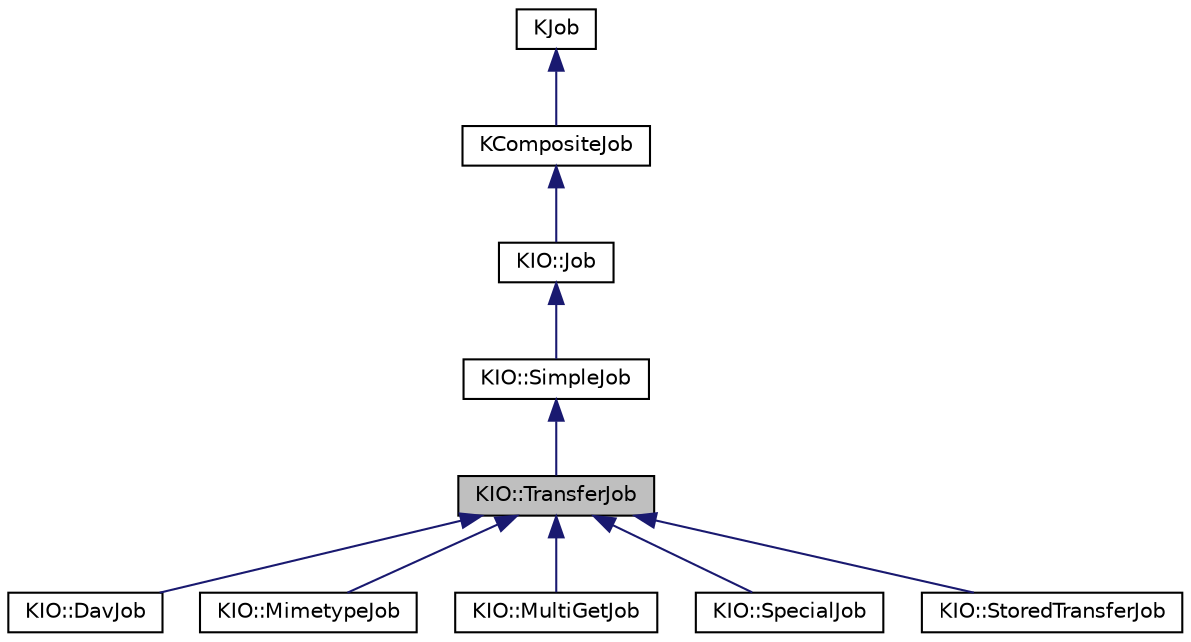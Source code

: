 digraph "KIO::TransferJob"
{
  edge [fontname="Helvetica",fontsize="10",labelfontname="Helvetica",labelfontsize="10"];
  node [fontname="Helvetica",fontsize="10",shape=record];
  Node0 [label="KIO::TransferJob",height=0.2,width=0.4,color="black", fillcolor="grey75", style="filled", fontcolor="black"];
  Node1 -> Node0 [dir="back",color="midnightblue",fontsize="10",style="solid",fontname="Helvetica"];
  Node1 [label="KIO::SimpleJob",height=0.2,width=0.4,color="black", fillcolor="white", style="filled",URL="$classKIO_1_1SimpleJob.html",tooltip="A simple job (one url and one command). "];
  Node2 -> Node1 [dir="back",color="midnightblue",fontsize="10",style="solid",fontname="Helvetica"];
  Node2 [label="KIO::Job",height=0.2,width=0.4,color="black", fillcolor="white", style="filled",URL="$classKIO_1_1Job.html",tooltip="The base class for all jobs. "];
  Node3 -> Node2 [dir="back",color="midnightblue",fontsize="10",style="solid",fontname="Helvetica"];
  Node3 [label="KCompositeJob",height=0.2,width=0.4,color="black", fillcolor="white", style="filled",URL="D:/Users/anthony/Documents/MINGW-KDE-Frameworks/frameworks/kcoreaddons-5.26.0/html/KCoreAddons.tags$classKCompositeJob.html"];
  Node4 -> Node3 [dir="back",color="midnightblue",fontsize="10",style="solid",fontname="Helvetica"];
  Node4 [label="KJob",height=0.2,width=0.4,color="black", fillcolor="white", style="filled",URL="D:/Users/anthony/Documents/MINGW-KDE-Frameworks/frameworks/kcoreaddons-5.26.0/html/KCoreAddons.tags$classKJob.html"];
  Node0 -> Node5 [dir="back",color="midnightblue",fontsize="10",style="solid",fontname="Helvetica"];
  Node5 [label="KIO::DavJob",height=0.2,width=0.4,color="black", fillcolor="white", style="filled",URL="$classKIO_1_1DavJob.html",tooltip="The transfer job pumps data into and/or out of a Slave. "];
  Node0 -> Node6 [dir="back",color="midnightblue",fontsize="10",style="solid",fontname="Helvetica"];
  Node6 [label="KIO::MimetypeJob",height=0.2,width=0.4,color="black", fillcolor="white", style="filled",URL="$classKIO_1_1MimetypeJob.html",tooltip="A MimetypeJob is a TransferJob that allows you to get the mime type of an URL. "];
  Node0 -> Node7 [dir="back",color="midnightblue",fontsize="10",style="solid",fontname="Helvetica"];
  Node7 [label="KIO::MultiGetJob",height=0.2,width=0.4,color="black", fillcolor="white", style="filled",URL="$classKIO_1_1MultiGetJob.html",tooltip="The MultiGetJob is a TransferJob that allows you to get several files from a single server..."];
  Node0 -> Node8 [dir="back",color="midnightblue",fontsize="10",style="solid",fontname="Helvetica"];
  Node8 [label="KIO::SpecialJob",height=0.2,width=0.4,color="black", fillcolor="white", style="filled",URL="$classKIO_1_1SpecialJob.html",tooltip="A class that sends a special command to an ioslave. "];
  Node0 -> Node9 [dir="back",color="midnightblue",fontsize="10",style="solid",fontname="Helvetica"];
  Node9 [label="KIO::StoredTransferJob",height=0.2,width=0.4,color="black", fillcolor="white", style="filled",URL="$classKIO_1_1StoredTransferJob.html",tooltip="StoredTransferJob is a TransferJob (for downloading or uploading data) that also stores a QByteArray ..."];
}
